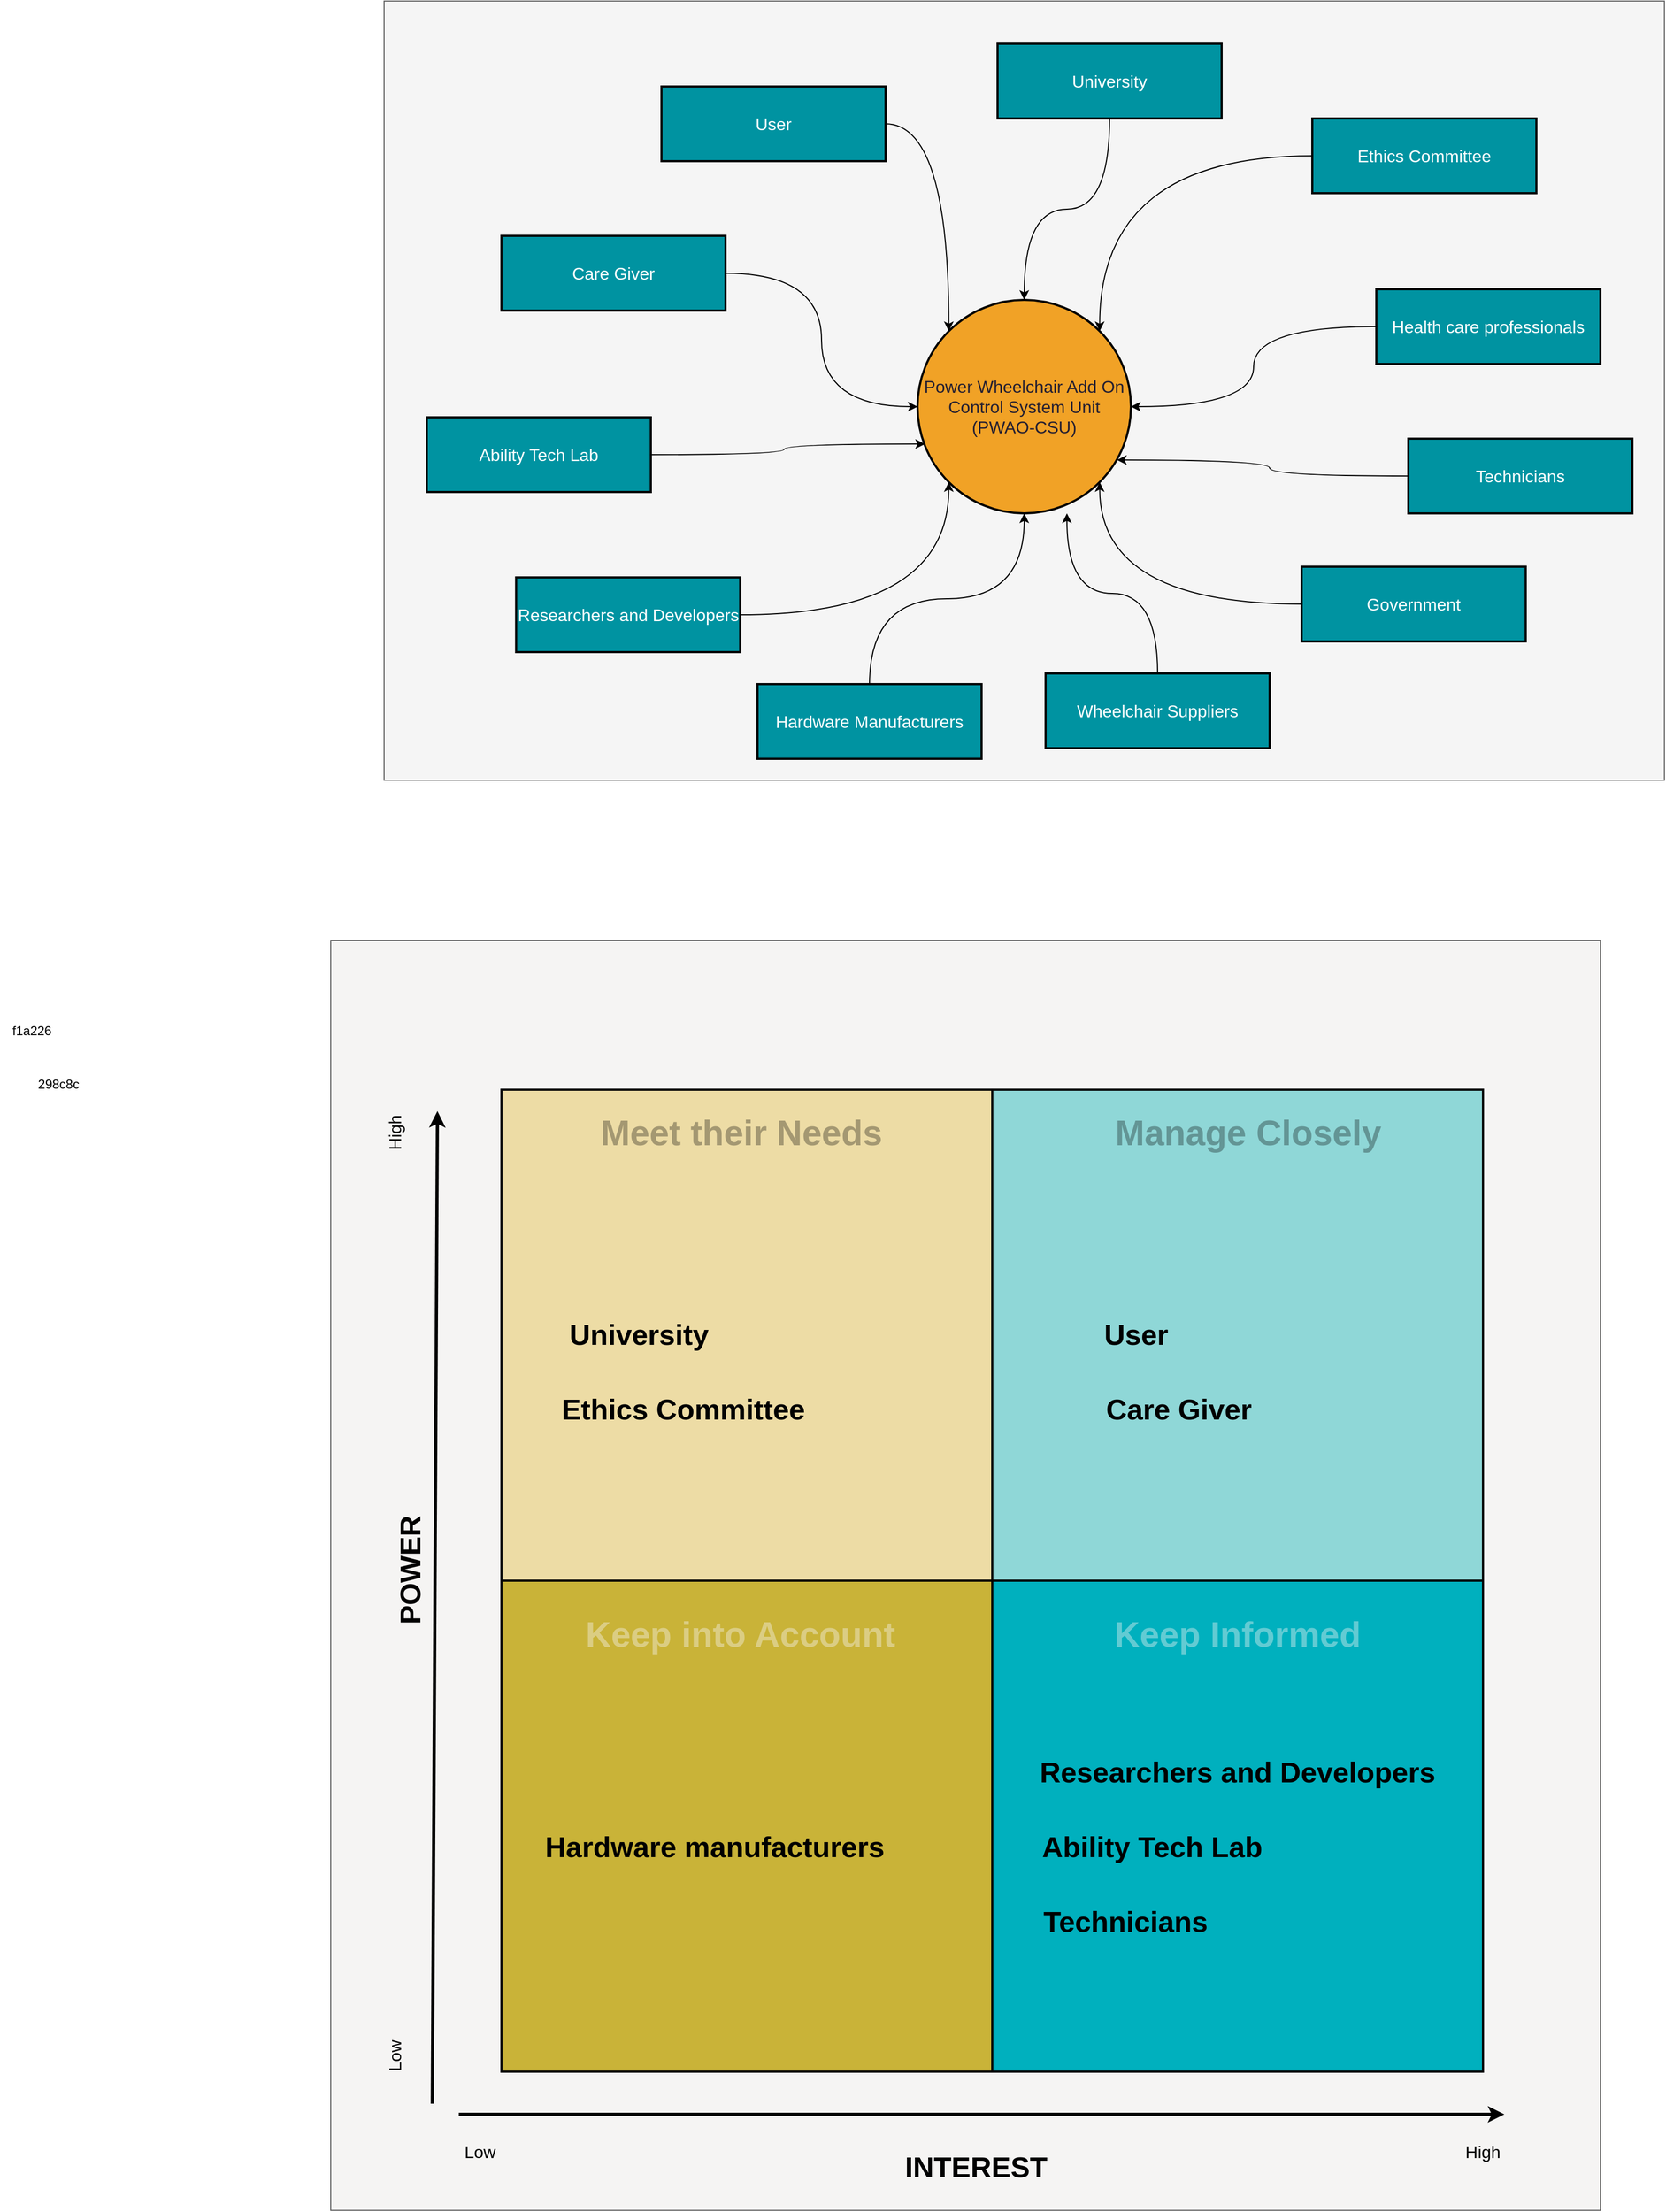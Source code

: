 <mxfile version="24.4.6" type="github">
  <diagram name="Page-1" id="ImSF_Tm52LE-eaf7d4YP">
    <mxGraphModel dx="2762" dy="928" grid="1" gridSize="10" guides="1" tooltips="1" connect="1" arrows="1" fold="1" page="1" pageScale="1" pageWidth="850" pageHeight="1100" math="0" shadow="0">
      <root>
        <mxCell id="0" />
        <mxCell id="1" parent="0" />
        <mxCell id="tSgeBU9OXBz5vfGmYwda-57" value="" style="rounded=0;whiteSpace=wrap;html=1;fillColor=#f5f5f5;fontColor=#333333;strokeColor=#666666;" parent="1" vertex="1">
          <mxGeometry x="-150" y="70" width="1200" height="730" as="geometry" />
        </mxCell>
        <mxCell id="tSgeBU9OXBz5vfGmYwda-1" value="" style="whiteSpace=wrap;html=1;aspect=fixed;fillColor=#F5F4F3;strokeColor=#666666;fontColor=#333333;" parent="1" vertex="1">
          <mxGeometry x="-200" y="950" width="1190" height="1190" as="geometry" />
        </mxCell>
        <mxCell id="tSgeBU9OXBz5vfGmYwda-3" value="&lt;font color=&quot;#241f31&quot; style=&quot;font-size: 16px;&quot;&gt;Power Wheelchair Add On&lt;br&gt;Control System Unit (PWAO-CSU)&lt;/font&gt;" style="ellipse;whiteSpace=wrap;html=1;aspect=fixed;fillColor=#f1a226;strokeColor=#000000;strokeWidth=2;" parent="1" vertex="1">
          <mxGeometry x="350" y="350" width="200" height="200" as="geometry" />
        </mxCell>
        <mxCell id="tSgeBU9OXBz5vfGmYwda-4" value="f1a226" style="text;html=1;align=center;verticalAlign=middle;whiteSpace=wrap;rounded=0;" parent="1" vertex="1">
          <mxGeometry x="-510" y="1020" width="60" height="30" as="geometry" />
        </mxCell>
        <mxCell id="tSgeBU9OXBz5vfGmYwda-5" value="298c8c" style="text;html=1;align=center;verticalAlign=middle;whiteSpace=wrap;rounded=0;" parent="1" vertex="1">
          <mxGeometry x="-485" y="1070" width="60" height="30" as="geometry" />
        </mxCell>
        <mxCell id="tSgeBU9OXBz5vfGmYwda-68" style="edgeStyle=orthogonalEdgeStyle;rounded=0;orthogonalLoop=1;jettySize=auto;html=1;elbow=vertical;curved=1;" parent="1" source="tSgeBU9OXBz5vfGmYwda-9" target="tSgeBU9OXBz5vfGmYwda-3" edge="1">
          <mxGeometry relative="1" as="geometry" />
        </mxCell>
        <mxCell id="tSgeBU9OXBz5vfGmYwda-9" value="&lt;font style=&quot;font-size: 16px;&quot; color=&quot;#ffffff&quot;&gt;Care Giver&lt;br&gt;&lt;/font&gt;" style="rounded=0;whiteSpace=wrap;html=1;fillColor=#0093a1;strokeWidth=2;" parent="1" vertex="1">
          <mxGeometry x="-40" y="290" width="210" height="70" as="geometry" />
        </mxCell>
        <mxCell id="tSgeBU9OXBz5vfGmYwda-59" style="edgeStyle=orthogonalEdgeStyle;rounded=0;orthogonalLoop=1;jettySize=auto;html=1;entryX=0;entryY=0;entryDx=0;entryDy=0;curved=1;" parent="1" source="tSgeBU9OXBz5vfGmYwda-10" target="tSgeBU9OXBz5vfGmYwda-3" edge="1">
          <mxGeometry relative="1" as="geometry" />
        </mxCell>
        <mxCell id="tSgeBU9OXBz5vfGmYwda-10" value="&lt;font style=&quot;font-size: 16px;&quot; color=&quot;#ffffff&quot;&gt;User&lt;br&gt;&lt;/font&gt;" style="rounded=0;whiteSpace=wrap;html=1;fillColor=#0093a1;strokeWidth=2;" parent="1" vertex="1">
          <mxGeometry x="110" y="150" width="210" height="70" as="geometry" />
        </mxCell>
        <mxCell id="tSgeBU9OXBz5vfGmYwda-16" value="" style="whiteSpace=wrap;html=1;aspect=fixed;fillColor=#eddca5;strokeWidth=2;" parent="1" vertex="1">
          <mxGeometry x="-40" y="1090" width="460" height="460" as="geometry" />
        </mxCell>
        <mxCell id="tSgeBU9OXBz5vfGmYwda-17" value="" style="whiteSpace=wrap;html=1;aspect=fixed;fillColor=#8fd7d7;strokeWidth=2;" parent="1" vertex="1">
          <mxGeometry x="420" y="1090" width="460" height="460" as="geometry" />
        </mxCell>
        <mxCell id="tSgeBU9OXBz5vfGmYwda-18" value="" style="whiteSpace=wrap;html=1;aspect=fixed;fillColor=#c9b338;strokeWidth=2;" parent="1" vertex="1">
          <mxGeometry x="-40" y="1550" width="460" height="460" as="geometry" />
        </mxCell>
        <mxCell id="tSgeBU9OXBz5vfGmYwda-19" value="" style="whiteSpace=wrap;html=1;aspect=fixed;fillColor=#00b0be;strokeWidth=2;" parent="1" vertex="1">
          <mxGeometry x="420" y="1550" width="460" height="460" as="geometry" />
        </mxCell>
        <mxCell id="tSgeBU9OXBz5vfGmYwda-21" value="" style="endArrow=classic;html=1;rounded=0;strokeWidth=3;" parent="1" edge="1">
          <mxGeometry width="50" height="50" relative="1" as="geometry">
            <mxPoint x="-80" y="2050" as="sourcePoint" />
            <mxPoint x="900" y="2050" as="targetPoint" />
            <Array as="points" />
          </mxGeometry>
        </mxCell>
        <mxCell id="tSgeBU9OXBz5vfGmYwda-22" value="" style="endArrow=classic;html=1;rounded=0;strokeWidth=3;exitX=0.08;exitY=0.916;exitDx=0;exitDy=0;exitPerimeter=0;" parent="1" source="tSgeBU9OXBz5vfGmYwda-1" edge="1">
          <mxGeometry width="50" height="50" relative="1" as="geometry">
            <mxPoint x="-150" y="2110" as="sourcePoint" />
            <mxPoint x="-100" y="1110" as="targetPoint" />
          </mxGeometry>
        </mxCell>
        <mxCell id="tSgeBU9OXBz5vfGmYwda-23" value="&lt;font size=&quot;1&quot;&gt;&lt;b&gt;&lt;font style=&quot;font-size: 27px;&quot;&gt;POWER&lt;/font&gt;&lt;/b&gt;&lt;/font&gt;" style="text;html=1;align=center;verticalAlign=middle;whiteSpace=wrap;rounded=0;rotation=-90;" parent="1" vertex="1">
          <mxGeometry x="-220" y="1520" width="190" height="40" as="geometry" />
        </mxCell>
        <mxCell id="tSgeBU9OXBz5vfGmYwda-24" value="&lt;font size=&quot;1&quot;&gt;&lt;span style=&quot;font-size: 16px;&quot;&gt;Low&lt;/span&gt;&lt;/font&gt;" style="text;html=1;align=center;verticalAlign=middle;whiteSpace=wrap;rounded=0;rotation=-90;" parent="1" vertex="1">
          <mxGeometry x="-170" y="1980" width="60" height="30" as="geometry" />
        </mxCell>
        <mxCell id="tSgeBU9OXBz5vfGmYwda-25" value="&lt;font style=&quot;font-size: 16px;&quot;&gt;High&lt;/font&gt;" style="text;html=1;align=center;verticalAlign=middle;whiteSpace=wrap;rounded=0;rotation=-90;" parent="1" vertex="1">
          <mxGeometry x="-170" y="1115" width="60" height="30" as="geometry" />
        </mxCell>
        <mxCell id="tSgeBU9OXBz5vfGmYwda-26" value="&lt;font size=&quot;1&quot;&gt;&lt;span style=&quot;font-size: 16px;&quot;&gt;Low&lt;/span&gt;&lt;/font&gt;" style="text;html=1;align=center;verticalAlign=middle;whiteSpace=wrap;rounded=0;rotation=0;" parent="1" vertex="1">
          <mxGeometry x="-90" y="2070" width="60" height="30" as="geometry" />
        </mxCell>
        <mxCell id="tSgeBU9OXBz5vfGmYwda-27" value="&lt;font style=&quot;font-size: 16px;&quot;&gt;High&lt;/font&gt;" style="text;html=1;align=center;verticalAlign=middle;whiteSpace=wrap;rounded=0;rotation=0;" parent="1" vertex="1">
          <mxGeometry x="850" y="2070" width="60" height="30" as="geometry" />
        </mxCell>
        <mxCell id="tSgeBU9OXBz5vfGmYwda-29" value="&lt;font size=&quot;1&quot;&gt;&lt;b&gt;&lt;font style=&quot;font-size: 27px;&quot;&gt;INTEREST&lt;/font&gt;&lt;/b&gt;&lt;/font&gt;" style="text;html=1;align=center;verticalAlign=middle;whiteSpace=wrap;rounded=0;rotation=0;" parent="1" vertex="1">
          <mxGeometry x="310" y="2080" width="190" height="40" as="geometry" />
        </mxCell>
        <mxCell id="tSgeBU9OXBz5vfGmYwda-30" value="&lt;font style=&quot;font-size: 33px;&quot;&gt;&lt;b&gt;&lt;font style=&quot;font-size: 33px;&quot;&gt;Manage Closely&lt;br&gt;&lt;/font&gt;&lt;/b&gt;&lt;/font&gt;" style="text;html=1;align=center;verticalAlign=middle;whiteSpace=wrap;rounded=0;rotation=0;textOpacity=30;" parent="1" vertex="1">
          <mxGeometry x="510" y="1110" width="300" height="40" as="geometry" />
        </mxCell>
        <mxCell id="tSgeBU9OXBz5vfGmYwda-31" value="&lt;font style=&quot;font-size: 33px;&quot; color=&quot;#f6f5f4&quot;&gt;&lt;b&gt;&lt;font style=&quot;font-size: 33px;&quot;&gt;Keep Informed&lt;br&gt;&lt;/font&gt;&lt;/b&gt;&lt;/font&gt;" style="text;html=1;align=center;verticalAlign=middle;whiteSpace=wrap;rounded=0;rotation=0;textOpacity=40;" parent="1" vertex="1">
          <mxGeometry x="505" y="1580" width="290" height="40" as="geometry" />
        </mxCell>
        <mxCell id="tSgeBU9OXBz5vfGmYwda-32" value="&lt;font size=&quot;1&quot;&gt;&lt;b&gt;&lt;font style=&quot;font-size: 33px;&quot;&gt;Meet their Needs&lt;/font&gt;&lt;/b&gt;&lt;/font&gt;" style="text;html=1;align=center;verticalAlign=middle;whiteSpace=wrap;rounded=0;rotation=0;textOpacity=30;" parent="1" vertex="1">
          <mxGeometry x="20" y="1110" width="330" height="40" as="geometry" />
        </mxCell>
        <mxCell id="tSgeBU9OXBz5vfGmYwda-33" value="&lt;font style=&quot;font-size: 33px;&quot; color=&quot;#f6f5f4&quot;&gt;&lt;b&gt;&lt;font style=&quot;font-size: 33px;&quot;&gt;Keep into Account&lt;br&gt;&lt;/font&gt;&lt;/b&gt;&lt;/font&gt;" style="text;html=1;align=center;verticalAlign=middle;whiteSpace=wrap;rounded=0;rotation=0;textOpacity=40;" parent="1" vertex="1">
          <mxGeometry x="20" y="1580" width="327.5" height="40" as="geometry" />
        </mxCell>
        <mxCell id="tSgeBU9OXBz5vfGmYwda-36" value="&lt;font size=&quot;1&quot;&gt;&lt;b&gt;&lt;font style=&quot;font-size: 27px;&quot;&gt;User&lt;/font&gt;&lt;/b&gt;&lt;/font&gt;" style="text;html=1;align=center;verticalAlign=middle;whiteSpace=wrap;rounded=0;rotation=0;" parent="1" vertex="1">
          <mxGeometry x="460" y="1300" width="190" height="40" as="geometry" />
        </mxCell>
        <mxCell id="tSgeBU9OXBz5vfGmYwda-37" value="&lt;font size=&quot;1&quot;&gt;&lt;b&gt;&lt;font style=&quot;font-size: 27px;&quot;&gt;Care Giver&lt;/font&gt;&lt;/b&gt;&lt;/font&gt;" style="text;html=1;align=center;verticalAlign=middle;whiteSpace=wrap;rounded=0;rotation=0;" parent="1" vertex="1">
          <mxGeometry x="500" y="1370" width="190" height="40" as="geometry" />
        </mxCell>
        <mxCell id="tSgeBU9OXBz5vfGmYwda-38" value="&lt;font size=&quot;1&quot;&gt;&lt;b&gt;&lt;font style=&quot;font-size: 27px;&quot;&gt;University&lt;br&gt;&lt;/font&gt;&lt;/b&gt;&lt;/font&gt;" style="text;html=1;align=center;verticalAlign=middle;whiteSpace=wrap;rounded=0;rotation=0;" parent="1" vertex="1">
          <mxGeometry x="-6.25" y="1300" width="190" height="40" as="geometry" />
        </mxCell>
        <mxCell id="tSgeBU9OXBz5vfGmYwda-39" value="&lt;font size=&quot;1&quot;&gt;&lt;b&gt;&lt;font style=&quot;font-size: 27px;&quot;&gt;Technicians&lt;br&gt;&lt;/font&gt;&lt;/b&gt;&lt;/font&gt;" style="text;html=1;align=center;verticalAlign=middle;whiteSpace=wrap;rounded=0;rotation=0;" parent="1" vertex="1">
          <mxGeometry x="450" y="1850" width="190" height="40" as="geometry" />
        </mxCell>
        <mxCell id="tSgeBU9OXBz5vfGmYwda-40" value="&lt;font size=&quot;1&quot;&gt;&lt;b&gt;&lt;font style=&quot;font-size: 27px;&quot;&gt;Researchers and Developers&lt;br&gt;&lt;/font&gt;&lt;/b&gt;&lt;/font&gt;" style="text;html=1;align=center;verticalAlign=middle;whiteSpace=wrap;rounded=0;rotation=0;" parent="1" vertex="1">
          <mxGeometry x="460" y="1710" width="380" height="40" as="geometry" />
        </mxCell>
        <mxCell id="tSgeBU9OXBz5vfGmYwda-41" value="&lt;font size=&quot;1&quot;&gt;&lt;b&gt;&lt;font style=&quot;font-size: 27px;&quot;&gt;Hardware manufacturers&lt;br&gt;&lt;/font&gt;&lt;/b&gt;&lt;/font&gt;" style="text;html=1;align=center;verticalAlign=middle;whiteSpace=wrap;rounded=0;rotation=0;" parent="1" vertex="1">
          <mxGeometry x="-40" y="1780" width="400" height="40" as="geometry" />
        </mxCell>
        <mxCell id="tSgeBU9OXBz5vfGmYwda-43" value="&lt;font size=&quot;1&quot;&gt;&lt;b&gt;&lt;font style=&quot;font-size: 27px;&quot;&gt;Ability Tech Lab&lt;br&gt;&lt;/font&gt;&lt;/b&gt;&lt;/font&gt;" style="text;html=1;align=center;verticalAlign=middle;whiteSpace=wrap;rounded=0;rotation=0;" parent="1" vertex="1">
          <mxGeometry x="460" y="1780" width="220" height="40" as="geometry" />
        </mxCell>
        <mxCell id="tSgeBU9OXBz5vfGmYwda-65" style="edgeStyle=orthogonalEdgeStyle;rounded=0;orthogonalLoop=1;jettySize=auto;html=1;entryX=0.5;entryY=1;entryDx=0;entryDy=0;curved=1;" parent="1" source="tSgeBU9OXBz5vfGmYwda-48" target="tSgeBU9OXBz5vfGmYwda-3" edge="1">
          <mxGeometry relative="1" as="geometry" />
        </mxCell>
        <mxCell id="tSgeBU9OXBz5vfGmYwda-48" value="&lt;font style=&quot;font-size: 16px;&quot; color=&quot;#ffffff&quot;&gt;Hardware Manufacturers&lt;br&gt;&lt;/font&gt;" style="rounded=0;whiteSpace=wrap;html=1;fillColor=#0093a1;strokeWidth=2;" parent="1" vertex="1">
          <mxGeometry x="200" y="710" width="210" height="70" as="geometry" />
        </mxCell>
        <mxCell id="tSgeBU9OXBz5vfGmYwda-49" value="&lt;font style=&quot;font-size: 16px;&quot; color=&quot;#ffffff&quot;&gt;Technicians&lt;br&gt;&lt;/font&gt;" style="rounded=0;whiteSpace=wrap;html=1;fillColor=#0093a1;strokeWidth=2;" parent="1" vertex="1">
          <mxGeometry x="810" y="480" width="210" height="70" as="geometry" />
        </mxCell>
        <mxCell id="tSgeBU9OXBz5vfGmYwda-63" style="edgeStyle=orthogonalEdgeStyle;rounded=0;orthogonalLoop=1;jettySize=auto;html=1;entryX=1;entryY=1;entryDx=0;entryDy=0;curved=1;" parent="1" source="tSgeBU9OXBz5vfGmYwda-50" target="tSgeBU9OXBz5vfGmYwda-3" edge="1">
          <mxGeometry relative="1" as="geometry" />
        </mxCell>
        <mxCell id="tSgeBU9OXBz5vfGmYwda-50" value="&lt;font style=&quot;font-size: 16px;&quot; color=&quot;#ffffff&quot;&gt;Government&lt;br&gt;&lt;/font&gt;" style="rounded=0;whiteSpace=wrap;html=1;fillColor=#0093a1;strokeWidth=2;" parent="1" vertex="1">
          <mxGeometry x="710" y="600" width="210" height="70" as="geometry" />
        </mxCell>
        <mxCell id="tSgeBU9OXBz5vfGmYwda-62" style="edgeStyle=orthogonalEdgeStyle;rounded=0;orthogonalLoop=1;jettySize=auto;html=1;curved=1;" parent="1" source="tSgeBU9OXBz5vfGmYwda-51" target="tSgeBU9OXBz5vfGmYwda-3" edge="1">
          <mxGeometry relative="1" as="geometry" />
        </mxCell>
        <mxCell id="tSgeBU9OXBz5vfGmYwda-51" value="&lt;font style=&quot;font-size: 16px;&quot; color=&quot;#ffffff&quot;&gt;Health care professionals&lt;br&gt;&lt;/font&gt;" style="rounded=0;whiteSpace=wrap;html=1;fillColor=#0093a1;strokeWidth=2;" parent="1" vertex="1">
          <mxGeometry x="780" y="340" width="210" height="70" as="geometry" />
        </mxCell>
        <mxCell id="tSgeBU9OXBz5vfGmYwda-60" style="edgeStyle=orthogonalEdgeStyle;rounded=0;orthogonalLoop=1;jettySize=auto;html=1;curved=1;startArrow=none;startFill=0;" parent="1" source="tSgeBU9OXBz5vfGmYwda-52" target="tSgeBU9OXBz5vfGmYwda-3" edge="1">
          <mxGeometry relative="1" as="geometry" />
        </mxCell>
        <mxCell id="tSgeBU9OXBz5vfGmYwda-52" value="&lt;font style=&quot;font-size: 16px;&quot; color=&quot;#ffffff&quot;&gt;University&lt;br&gt;&lt;/font&gt;" style="rounded=0;whiteSpace=wrap;html=1;fillColor=#0093a1;strokeWidth=2;" parent="1" vertex="1">
          <mxGeometry x="425" y="110" width="210" height="70" as="geometry" />
        </mxCell>
        <mxCell id="tSgeBU9OXBz5vfGmYwda-66" style="edgeStyle=orthogonalEdgeStyle;rounded=0;orthogonalLoop=1;jettySize=auto;html=1;entryX=0;entryY=1;entryDx=0;entryDy=0;curved=1;" parent="1" source="tSgeBU9OXBz5vfGmYwda-53" target="tSgeBU9OXBz5vfGmYwda-3" edge="1">
          <mxGeometry relative="1" as="geometry" />
        </mxCell>
        <mxCell id="tSgeBU9OXBz5vfGmYwda-53" value="&lt;font style=&quot;font-size: 16px;&quot; color=&quot;#ffffff&quot;&gt;Researchers and Developers&lt;br&gt;&lt;/font&gt;" style="rounded=0;whiteSpace=wrap;html=1;fillColor=#0093a1;strokeWidth=2;" parent="1" vertex="1">
          <mxGeometry x="-26.25" y="610" width="210" height="70" as="geometry" />
        </mxCell>
        <mxCell id="tSgeBU9OXBz5vfGmYwda-54" value="&lt;font style=&quot;font-size: 16px;&quot; color=&quot;#ffffff&quot;&gt;Ability Tech Lab&lt;br&gt;&lt;/font&gt;" style="rounded=0;whiteSpace=wrap;html=1;fillColor=#0093a1;strokeWidth=2;" parent="1" vertex="1">
          <mxGeometry x="-110" y="460" width="210" height="70" as="geometry" />
        </mxCell>
        <mxCell id="tSgeBU9OXBz5vfGmYwda-61" style="edgeStyle=orthogonalEdgeStyle;rounded=0;orthogonalLoop=1;jettySize=auto;html=1;entryX=1;entryY=0;entryDx=0;entryDy=0;curved=1;" parent="1" source="tSgeBU9OXBz5vfGmYwda-58" target="tSgeBU9OXBz5vfGmYwda-3" edge="1">
          <mxGeometry relative="1" as="geometry" />
        </mxCell>
        <mxCell id="tSgeBU9OXBz5vfGmYwda-58" value="&lt;font style=&quot;font-size: 16px;&quot; color=&quot;#ffffff&quot;&gt;Ethics Committee&lt;br&gt;&lt;/font&gt;" style="rounded=0;whiteSpace=wrap;html=1;fillColor=#0093a1;strokeWidth=2;" parent="1" vertex="1">
          <mxGeometry x="720" y="180" width="210" height="70" as="geometry" />
        </mxCell>
        <mxCell id="tSgeBU9OXBz5vfGmYwda-64" style="edgeStyle=orthogonalEdgeStyle;rounded=0;orthogonalLoop=1;jettySize=auto;html=1;entryX=0.935;entryY=0.75;entryDx=0;entryDy=0;entryPerimeter=0;curved=1;" parent="1" source="tSgeBU9OXBz5vfGmYwda-49" target="tSgeBU9OXBz5vfGmYwda-3" edge="1">
          <mxGeometry relative="1" as="geometry" />
        </mxCell>
        <mxCell id="tSgeBU9OXBz5vfGmYwda-67" style="edgeStyle=orthogonalEdgeStyle;rounded=0;orthogonalLoop=1;jettySize=auto;html=1;entryX=0.035;entryY=0.675;entryDx=0;entryDy=0;entryPerimeter=0;curved=1;" parent="1" source="tSgeBU9OXBz5vfGmYwda-54" target="tSgeBU9OXBz5vfGmYwda-3" edge="1">
          <mxGeometry relative="1" as="geometry" />
        </mxCell>
        <mxCell id="Cwp-gyfXeSEwd24e5z-f-1" value="&lt;font size=&quot;1&quot;&gt;&lt;b&gt;&lt;font style=&quot;font-size: 27px;&quot;&gt;Ethics Committee&lt;br&gt;&lt;/font&gt;&lt;/b&gt;&lt;/font&gt;" style="text;html=1;align=center;verticalAlign=middle;whiteSpace=wrap;rounded=0;rotation=0;" parent="1" vertex="1">
          <mxGeometry x="2.5" y="1370" width="255" height="40" as="geometry" />
        </mxCell>
        <mxCell id="VVI3CVKVoTQfghlRek4v-1" value="&lt;font style=&quot;font-size: 16px;&quot; color=&quot;#ffffff&quot;&gt;Wheelchair Suppliers&lt;br&gt;&lt;/font&gt;" style="rounded=0;whiteSpace=wrap;html=1;fillColor=#0093a1;strokeWidth=2;" vertex="1" parent="1">
          <mxGeometry x="470" y="700" width="210" height="70" as="geometry" />
        </mxCell>
        <mxCell id="VVI3CVKVoTQfghlRek4v-2" style="edgeStyle=orthogonalEdgeStyle;rounded=0;orthogonalLoop=1;jettySize=auto;html=1;entryX=0.7;entryY=1;entryDx=0;entryDy=0;entryPerimeter=0;curved=1;" edge="1" parent="1" source="VVI3CVKVoTQfghlRek4v-1" target="tSgeBU9OXBz5vfGmYwda-3">
          <mxGeometry relative="1" as="geometry" />
        </mxCell>
      </root>
    </mxGraphModel>
  </diagram>
</mxfile>
